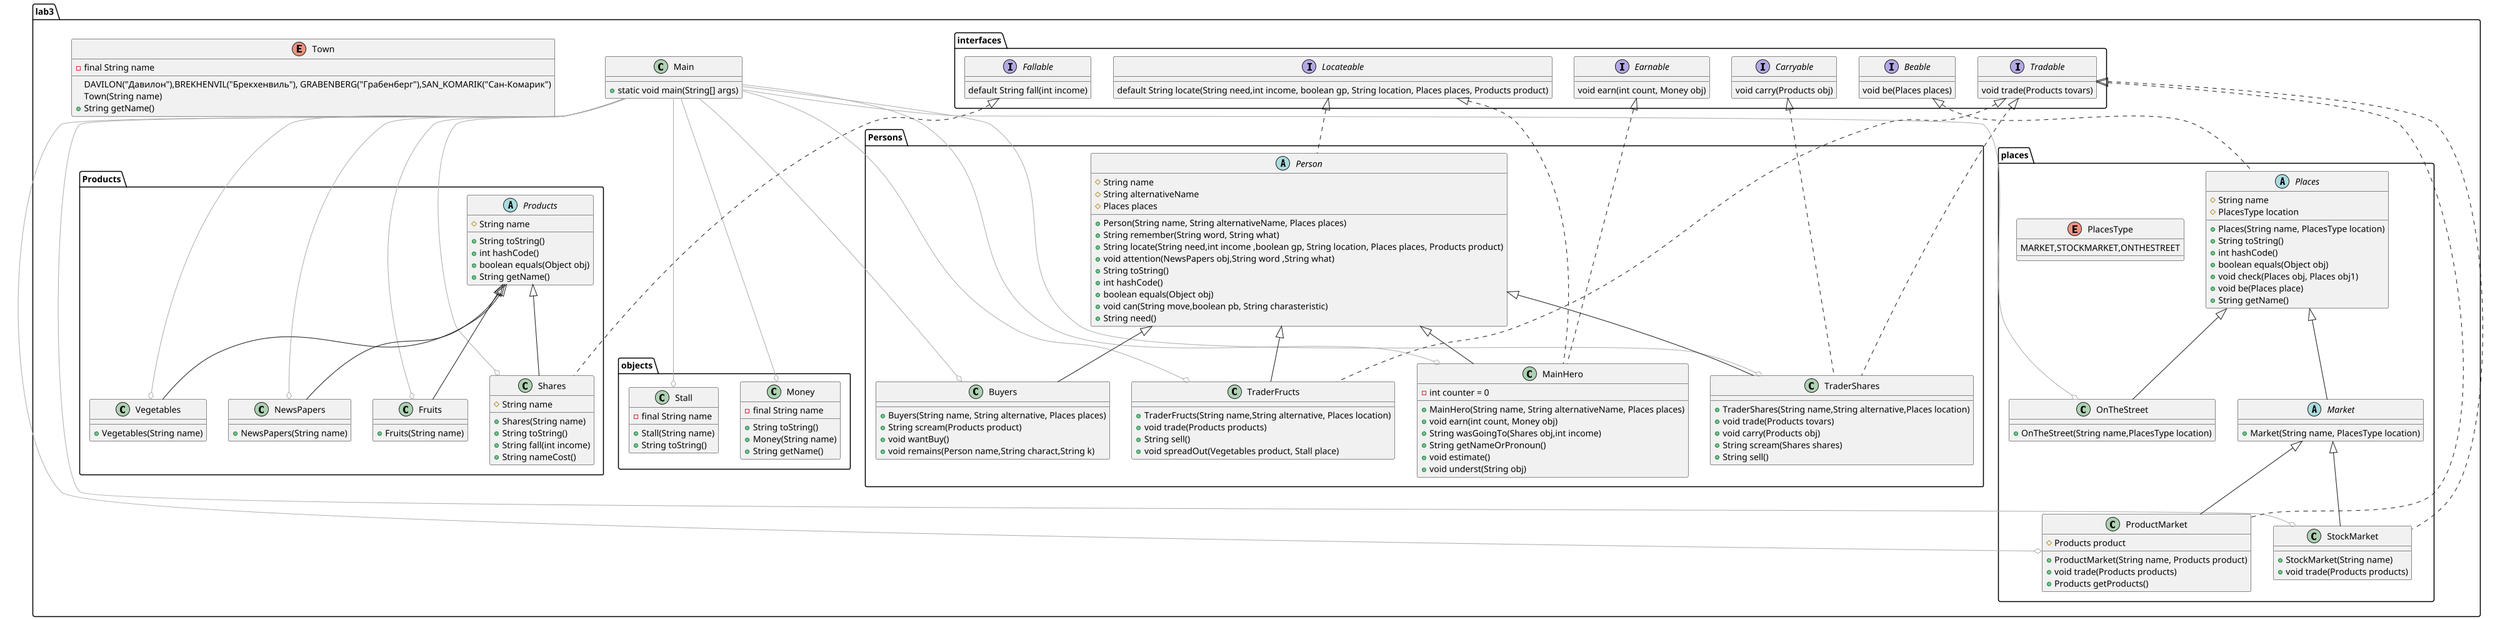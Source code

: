 @startuml
scale max 4000 width
class lab3.Main {
+static void main(String[] args)
}
lab3.Main --down[#AAA]-o lab3.objects.Money
lab3.Main -down[#AAA]--o lab3.Products.Shares
lab3.Main -down[#AAA]-o lab3.objects.Stall
lab3.Main -down[#AAA]--o lab3.Products.Fruits
lab3.Main -down[#AAA]-o lab3.Products.Vegetables
lab3.Main -down[#AAA]--o lab3.places.OnTheStreet
lab3.Main -down[#AAA]-o lab3.Products.NewsPapers
lab3.Main --down[#AAA]-o lab3.places.StockMarket
lab3.Main -down[#AAA]--o lab3.places.ProductMarket
lab3.Main -down[#AAA]-o lab3.Persons.Buyers
lab3.Main -down[#AAA]-o lab3.Persons.MainHero
lab3.Main --down[#AAA]-o lab3.Persons.TraderShares
lab3.Main -down[#AAA]--o lab3.Persons.TraderFructs

enum lab3.Town {
DAVILON("Давилон"),BREKHENVIL("Брекхенвиль"), GRABENBERG("Грабенберг"),SAN_KOMARIK("Сан-Комарик")
-final String name
Town(String name)
+String getName()
}


class lab3.Products.Fruits extends lab3.Products.Products {
+Fruits(String name)
}


class lab3.Products.NewsPapers extends lab3.Products.Products {
+NewsPapers(String name)
}


abstract class lab3.Products.Products {
#String name
+String toString()
+int hashCode()
+boolean equals(Object obj)
+String getName()
}


class lab3.Products.Shares extends lab3.Products.Products implements lab3.interfaces.Fallable {
#String name
+Shares(String name)
+String toString()
+String fall(int income)
+String nameCost()
}


class lab3.Products.Vegetables extends lab3.Products.Products {
+Vegetables(String name)
}


abstract class lab3.places.Market extends lab3.places.Places {
+Market(String name, PlacesType location)
}


class lab3.places.OnTheStreet extends lab3.places.Places {
+OnTheStreet(String name,PlacesType location)
}


abstract class lab3.places.Places implements lab3.interfaces.Beable {
#String name
#PlacesType location
+Places(String name, PlacesType location)
+String toString()
+int hashCode()
+boolean equals(Object obj)
+void check(Places obj, Places obj1)
+void be(Places place)
+String getName()
}


enum lab3.places.PlacesType {
MARKET,STOCKMARKET,ONTHESTREET
}


class lab3.places.ProductMarket extends lab3.places.Market implements lab3.interfaces.Tradable {
#Products product
+ProductMarket(String name, Products product)
+void trade(Products products)
+Products getProducts()
}


class lab3.places.StockMarket extends lab3.places.Market implements lab3.interfaces.Tradable {
+StockMarket(String name)
+void trade(Products products)
}


class lab3.Persons.Buyers extends lab3.Persons.Person {
+Buyers(String name, String alternative, Places places)
+String scream(Products product)
+void wantBuy()
+void remains(Person name,String charact,String k)
}


class lab3.Persons.MainHero extends lab3.Persons.Person implements lab3.interfaces.Locateable, lab3.interfaces.Earnable {
-int counter = 0
+MainHero(String name, String alternativeName, Places places)
+void earn(int count, Money obj)
+String wasGoingTo(Shares obj,int income)
+String getNameOrPronoun()
+void estimate()
+void underst(String obj)
}


abstract class lab3.Persons.Person implements lab3.interfaces.Locateable {
#String name
#String alternativeName
#Places places
+Person(String name, String alternativeName, Places places)
+String remember(String word, String what)
+String locate(String need,int income ,boolean gp, String location, Places places, Products product)
+void attention(NewsPapers obj,String word ,String what)
+String toString()
+int hashCode()
+boolean equals(Object obj)
+void can(String move,boolean pb, String charasteristic)
+String need()
}


class lab3.Persons.TraderFructs extends lab3.Persons.Person implements lab3.interfaces.Tradable {
+TraderFructs(String name,String alternative, Places location)
+void trade(Products products)
+String sell()
+void spreadOut(Vegetables product, Stall place)
}


class lab3.Persons.TraderShares extends lab3.Persons.Person implements lab3.interfaces.Tradable,lab3.interfaces.Carryable {
+TraderShares(String name,String alternative,Places location)
+void trade(Products tovars)
+void carry(Products obj)
+String scream(Shares shares)
+String sell()
}


class lab3.objects.Money {
-final String name
+String toString()
+Money(String name)
+String getName()
}


class lab3.objects.Stall {
-final String name
+Stall(String name)
+String toString()
}


interface lab3.interfaces.Beable {
void be(Places places)
}


interface lab3.interfaces.Carryable {
void carry(Products obj)
}


interface lab3.interfaces.Earnable {
void earn(int count, Money obj)
}


interface lab3.interfaces.Fallable {
default String fall(int income)
}


interface lab3.interfaces.Locateable {
default String locate(String need,int income, boolean gp, String location, Places places, Products product)
}


interface lab3.interfaces.Tradable {
void trade(Products tovars)
}


@enduml